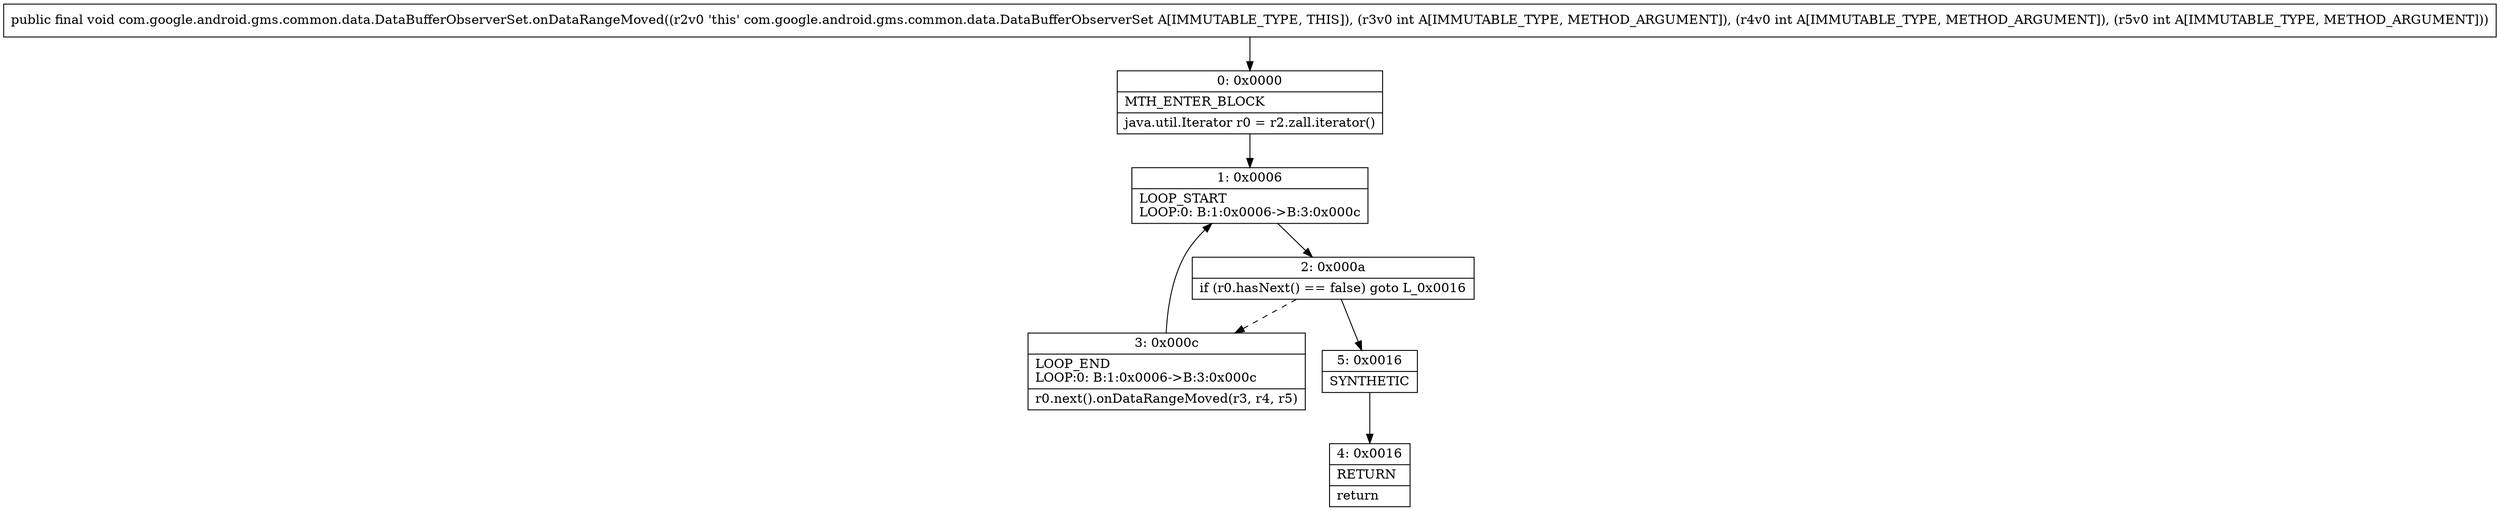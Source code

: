 digraph "CFG forcom.google.android.gms.common.data.DataBufferObserverSet.onDataRangeMoved(III)V" {
Node_0 [shape=record,label="{0\:\ 0x0000|MTH_ENTER_BLOCK\l|java.util.Iterator r0 = r2.zall.iterator()\l}"];
Node_1 [shape=record,label="{1\:\ 0x0006|LOOP_START\lLOOP:0: B:1:0x0006\-\>B:3:0x000c\l}"];
Node_2 [shape=record,label="{2\:\ 0x000a|if (r0.hasNext() == false) goto L_0x0016\l}"];
Node_3 [shape=record,label="{3\:\ 0x000c|LOOP_END\lLOOP:0: B:1:0x0006\-\>B:3:0x000c\l|r0.next().onDataRangeMoved(r3, r4, r5)\l}"];
Node_4 [shape=record,label="{4\:\ 0x0016|RETURN\l|return\l}"];
Node_5 [shape=record,label="{5\:\ 0x0016|SYNTHETIC\l}"];
MethodNode[shape=record,label="{public final void com.google.android.gms.common.data.DataBufferObserverSet.onDataRangeMoved((r2v0 'this' com.google.android.gms.common.data.DataBufferObserverSet A[IMMUTABLE_TYPE, THIS]), (r3v0 int A[IMMUTABLE_TYPE, METHOD_ARGUMENT]), (r4v0 int A[IMMUTABLE_TYPE, METHOD_ARGUMENT]), (r5v0 int A[IMMUTABLE_TYPE, METHOD_ARGUMENT])) }"];
MethodNode -> Node_0;
Node_0 -> Node_1;
Node_1 -> Node_2;
Node_2 -> Node_3[style=dashed];
Node_2 -> Node_5;
Node_3 -> Node_1;
Node_5 -> Node_4;
}

